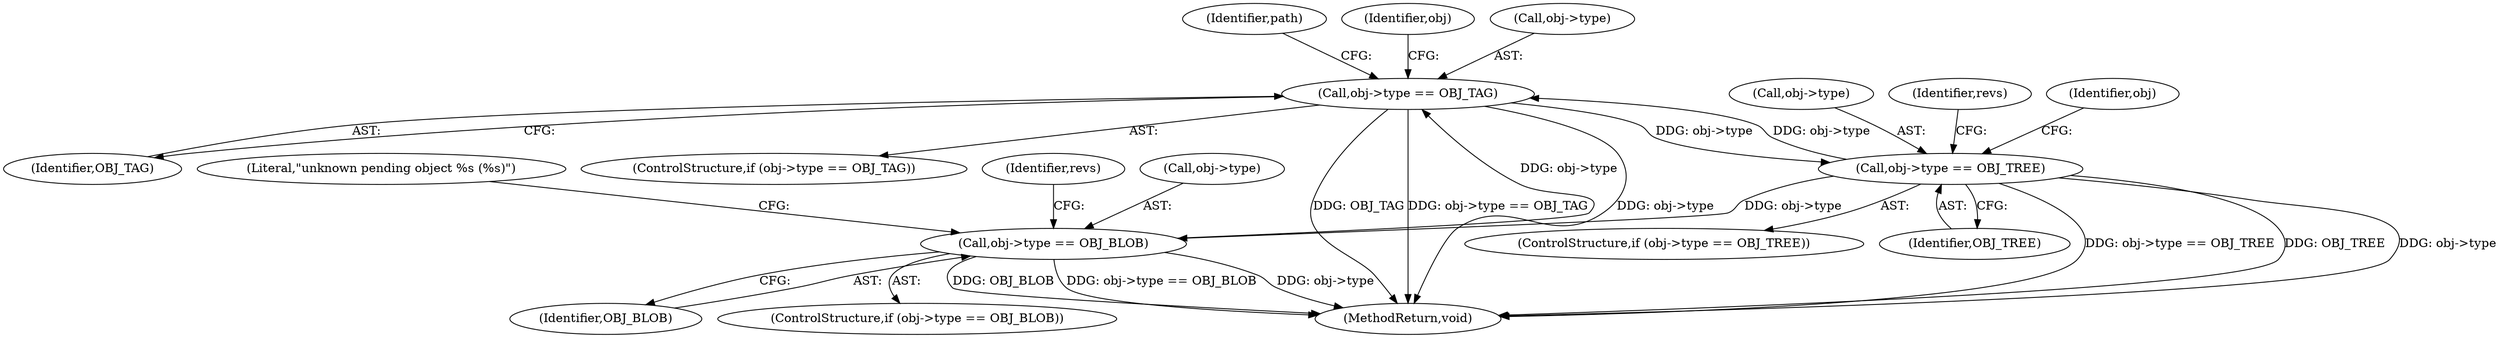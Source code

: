 digraph "0_git_de1e67d0703894cb6ea782e36abb63976ab07e60_5@pointer" {
"1000186" [label="(Call,obj->type == OBJ_TAG)"];
"1000228" [label="(Call,obj->type == OBJ_BLOB)"];
"1000210" [label="(Call,obj->type == OBJ_TREE)"];
"1000186" [label="(Call,obj->type == OBJ_TAG)"];
"1000209" [label="(ControlStructure,if (obj->type == OBJ_TREE))"];
"1000227" [label="(ControlStructure,if (obj->type == OBJ_BLOB))"];
"1000205" [label="(Identifier,path)"];
"1000229" [label="(Call,obj->type)"];
"1000190" [label="(Identifier,OBJ_TAG)"];
"1000232" [label="(Identifier,OBJ_BLOB)"];
"1000194" [label="(Identifier,obj)"];
"1000210" [label="(Call,obj->type == OBJ_TREE)"];
"1000245" [label="(Literal,\"unknown pending object %s (%s)\")"];
"1000230" [label="(Identifier,obj)"];
"1000211" [label="(Call,obj->type)"];
"1000235" [label="(Identifier,revs)"];
"1000187" [label="(Call,obj->type)"];
"1000260" [label="(MethodReturn,void)"];
"1000185" [label="(ControlStructure,if (obj->type == OBJ_TAG))"];
"1000217" [label="(Identifier,revs)"];
"1000214" [label="(Identifier,OBJ_TREE)"];
"1000186" [label="(Call,obj->type == OBJ_TAG)"];
"1000228" [label="(Call,obj->type == OBJ_BLOB)"];
"1000186" -> "1000185"  [label="AST: "];
"1000186" -> "1000190"  [label="CFG: "];
"1000187" -> "1000186"  [label="AST: "];
"1000190" -> "1000186"  [label="AST: "];
"1000194" -> "1000186"  [label="CFG: "];
"1000205" -> "1000186"  [label="CFG: "];
"1000186" -> "1000260"  [label="DDG: obj->type == OBJ_TAG"];
"1000186" -> "1000260"  [label="DDG: obj->type"];
"1000186" -> "1000260"  [label="DDG: OBJ_TAG"];
"1000228" -> "1000186"  [label="DDG: obj->type"];
"1000210" -> "1000186"  [label="DDG: obj->type"];
"1000186" -> "1000210"  [label="DDG: obj->type"];
"1000228" -> "1000227"  [label="AST: "];
"1000228" -> "1000232"  [label="CFG: "];
"1000229" -> "1000228"  [label="AST: "];
"1000232" -> "1000228"  [label="AST: "];
"1000235" -> "1000228"  [label="CFG: "];
"1000245" -> "1000228"  [label="CFG: "];
"1000228" -> "1000260"  [label="DDG: obj->type == OBJ_BLOB"];
"1000228" -> "1000260"  [label="DDG: obj->type"];
"1000228" -> "1000260"  [label="DDG: OBJ_BLOB"];
"1000210" -> "1000228"  [label="DDG: obj->type"];
"1000210" -> "1000209"  [label="AST: "];
"1000210" -> "1000214"  [label="CFG: "];
"1000211" -> "1000210"  [label="AST: "];
"1000214" -> "1000210"  [label="AST: "];
"1000217" -> "1000210"  [label="CFG: "];
"1000230" -> "1000210"  [label="CFG: "];
"1000210" -> "1000260"  [label="DDG: obj->type == OBJ_TREE"];
"1000210" -> "1000260"  [label="DDG: OBJ_TREE"];
"1000210" -> "1000260"  [label="DDG: obj->type"];
}
